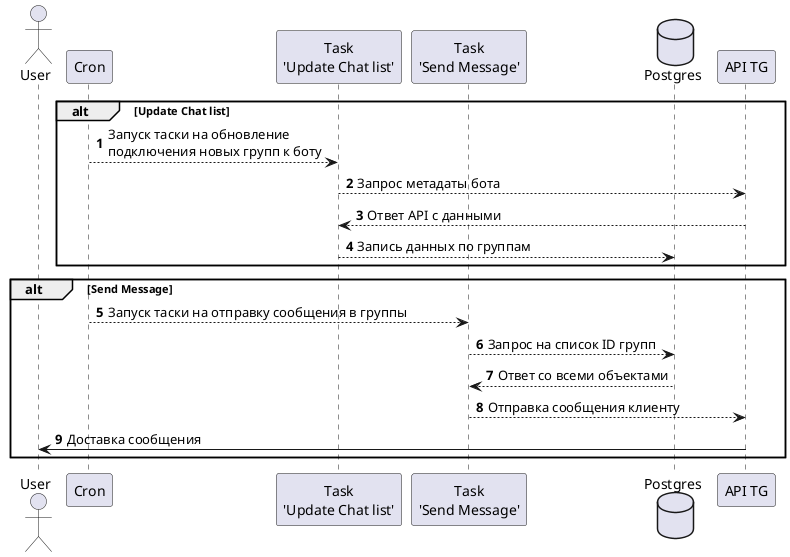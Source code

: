 @startuml
'https://plantuml.com/ru/sequence-diagram
autonumber

actor User as U
participant Cron
participant "Task\n'Update Chat list'" as task1
participant "Task\n'Send Message'" as task2
database Postgres as pg
participant "API TG" as tg

alt Update Chat list
    Cron --> task1: Запуск таски на обновление\nподключения новых групп к боту
    task1 --> tg: Запрос метадаты бота
    task1 <-- tg: Ответ API с данными
    task1 --> pg: Запись данных по группам
end

alt Send Message
Cron --> task2: Запуск таски на отправку сообщения в группы
task2 --> pg: Запрос на список ID групп
task2 <-- pg: Ответ со всеми объектами
task2 --> tg: Отправка сообщения клиенту
tg -> U: Доставка сообщения
end
@enduml